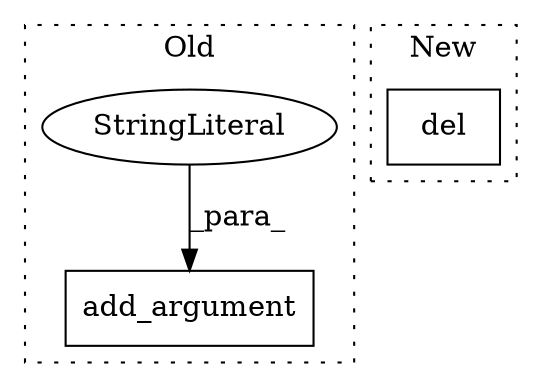 digraph G {
subgraph cluster0 {
1 [label="add_argument" a="32" s="650,689" l="13,1" shape="box"];
3 [label="StringLiteral" a="45" s="663" l="18" shape="ellipse"];
label = "Old";
style="dotted";
}
subgraph cluster1 {
2 [label="del" a="32" s="4634,4665" l="4,1" shape="box"];
label = "New";
style="dotted";
}
3 -> 1 [label="_para_"];
}